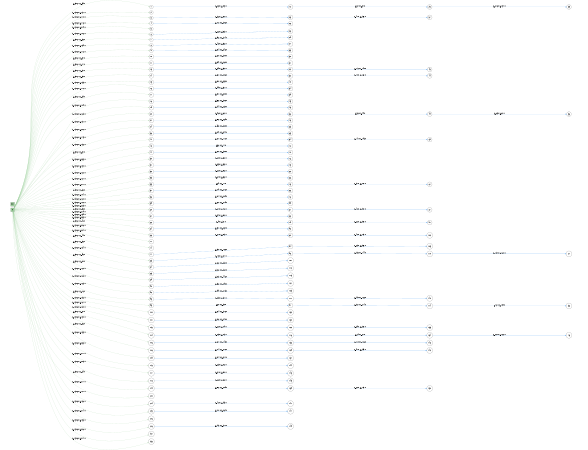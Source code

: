 digraph D {
rankdir=LR
size="4,3"
ratio="fill"
node[color="black",shape="square",fillcolor="darkseagreen3",style="filled"]
 0
 N1
 node[color="black",shape="circle",style=""]
 
edge[style="solid"]
edge[style="solid"]
0->1[label="c=1506.0,t=59.0",color="darkseagreen3"] 
edge[style="solid"]
1->12[label="c=23.0,t=105.0",color="dodgerblue2"] 
edge[style="solid"]
12->25[label="c=57.0,t=57.0",color="dodgerblue2"] 
edge[style="solid"]
25->35[label="c=218.0,t=154.0",color="dodgerblue2"] 
edge[style="solid"]
0->2[label="c=1506.0,t=137.0",color="darkseagreen3"] 
edge[style="solid"]
0->3[label="c=1506.0,t=110.0",color="darkseagreen3"] 
edge[style="solid"]
3->23[label="c=56.0,t=200.0",color="dodgerblue2"] 
edge[style="solid"]
23->37[label="c=41.0,t=136.0",color="dodgerblue2"] 
edge[style="solid"]
0->4[label="c=1506.0,t=146.0",color="darkseagreen3"] 
edge[style="solid"]
4->28[label="c=172.0,t=306.0",color="dodgerblue2"] 
edge[style="solid"]
0->5[label="c=1506.0,t=219.0",color="darkseagreen3"] 
edge[style="solid"]
0->6[label="c=1506.0,t=106.0",color="darkseagreen3"] 
edge[style="solid"]
6->26[label="c=86.0,t=303.0",color="dodgerblue2"] 
edge[style="solid"]
0->7[label="c=1506.0,t=38.0",color="darkseagreen3"] 
edge[style="solid"]
7->29[label="c=296.0,t=374.0",color="dodgerblue2"] 
edge[style="solid"]
0->8[label="c=1506.0,t=159.0",color="darkseagreen3"] 
edge[style="solid"]
8->27[label="c=43.0,t=236.0",color="dodgerblue2"] 
edge[style="solid"]
0->9[label="c=1506.0,t=118.0",color="darkseagreen3"] 
edge[style="solid"]
9->33[label="c=224.0,t=346.0",color="dodgerblue2"] 
edge[style="solid"]
0->10[label="c=1506.0,t=57.0",color="darkseagreen3"] 
edge[style="solid"]
10->30[label="c=180.0,t=300.0",color="dodgerblue2"] 
edge[style="solid"]
0->11[label="c=1506.0,t=77.0",color="darkseagreen3"] 
edge[style="solid"]
11->31[label="c=229.0,t=280.0",color="dodgerblue2"] 
edge[style="solid"]
0->13[label="c=1506.0,t=31.0",color="darkseagreen3"] 
edge[style="solid"]
13->22[label="c=59.0,t=152.0",color="dodgerblue2"] 
edge[style="solid"]
22->43[label="c=173.0,t=190.0",color="dodgerblue2"] 
edge[style="solid"]
0->14[label="c=1506.0,t=50.0",color="darkseagreen3"] 
edge[style="solid"]
14->32[label="c=261.0,t=206.0",color="dodgerblue2"] 
edge[style="solid"]
32->44[label="c=70.0,t=182.0",color="dodgerblue2"] 
edge[style="solid"]
0->15[label="c=1506.0,t=135.0",color="darkseagreen3"] 
edge[style="solid"]
15->40[label="c=200.0,t=332.0",color="dodgerblue2"] 
edge[style="solid"]
0->16[label="c=1506.0,t=172.0",color="darkseagreen3"] 
edge[style="solid"]
16->34[label="c=99.0,t=231.0",color="dodgerblue2"] 
edge[style="solid"]
0->17[label="c=1506.0,t=89.0",color="darkseagreen3"] 
edge[style="solid"]
17->39[label="c=201.0,t=300.0",color="dodgerblue2"] 
edge[style="solid"]
0->18[label="c=1506.0,t=109.0",color="darkseagreen3"] 
edge[style="solid"]
18->45[label="c=386.0,t=328.0",color="dodgerblue2"] 
edge[style="solid"]
0->19[label="c=1506.0,t=165.0",color="darkseagreen3"] 
edge[style="solid"]
19->48[label="c=244.0,t=230.0",color="dodgerblue2"] 
edge[style="solid"]
0->20[label="c=1506.0,t=151.0",color="darkseagreen3"] 
edge[style="solid"]
20->36[label="c=98.0,t=182.0",color="dodgerblue2"] 
edge[style="solid"]
36->49[label="c=33.0,t=49.0",color="dodgerblue2"] 
edge[style="solid"]
49->56[label="c=85.0,t=82.0",color="dodgerblue2"] 
edge[style="solid"]
0->21[label="c=1506.0,t=202.0",color="darkseagreen3"] 
edge[style="solid"]
21->46[label="c=208.0,t=269.0",color="dodgerblue2"] 
edge[style="solid"]
0->24[label="c=1506.0,t=145.0",color="darkseagreen3"] 
edge[style="solid"]
24->63[label="c=433.0,t=320.0",color="dodgerblue2"] 
edge[style="solid"]
0->38[label="c=1506.0,t=136.0",color="darkseagreen3"] 
edge[style="solid"]
38->65[label="c=219.0,t=344.0",color="dodgerblue2"] 
edge[style="solid"]
0->41[label="c=1506.0,t=51.0",color="darkseagreen3"] 
edge[style="solid"]
41->54[label="c=127.0,t=112.0",color="dodgerblue2"] 
edge[style="solid"]
54->69[label="c=141.0,t=193.0",color="dodgerblue2"] 
edge[style="solid"]
0->42[label="c=1506.0,t=235.0",color="darkseagreen3"] 
edge[style="solid"]
42->72[label="c=36.0,t=77.0",color="dodgerblue2"] 
edge[style="solid"]
0->47[label="c=1506.0,t=150.0",color="darkseagreen3"] 
edge[style="solid"]
47->70[label="c=120.0,t=300.0",color="dodgerblue2"] 
edge[style="solid"]
0->50[label="c=1506.0,t=182.0",color="darkseagreen3"] 
edge[style="solid"]
50->76[label="c=60.0,t=282.0",color="dodgerblue2"] 
edge[style="solid"]
0->51[label="c=1506.0,t=167.0",color="darkseagreen3"] 
edge[style="solid"]
51->75[label="c=35.0,t=153.0",color="dodgerblue2"] 
edge[style="solid"]
0->52[label="c=1506.0,t=217.0",color="darkseagreen3"] 
edge[style="solid"]
52->82[label="c=82.0,t=206.0",color="dodgerblue2"] 
edge[style="solid"]
0->53[label="c=1506.0,t=83.0",color="darkseagreen3"] 
edge[style="solid"]
53->66[label="c=64.0,t=268.0",color="dodgerblue2"] 
edge[style="solid"]
0->55[label="c=1506.0,t=104.0",color="darkseagreen3"] 
edge[style="solid"]
55->73[label="c=29.0,t=77.0",color="dodgerblue2"] 
edge[style="solid"]
73->81[label="c=51.0,t=212.0",color="dodgerblue2"] 
edge[style="solid"]
0->57[label="c=1506.0,t=180.0",color="darkseagreen3"] 
edge[style="solid"]
57->86[label="c=119.0,t=278.0",color="dodgerblue2"] 
edge[style="solid"]
0->58[label="c=1506.0,t=122.0",color="darkseagreen3"] 
edge[style="solid"]
58->78[label="c=104.0,t=209.0",color="dodgerblue2"] 
edge[style="solid"]
0->59[label="c=1506.0,t=225.0",color="darkseagreen3"] 
edge[style="solid"]
59->99[label="c=160.0,t=219.0",color="dodgerblue2"] 
edge[style="solid"]
0->60[label="c=1506.0,t=35.0",color="darkseagreen3"] 
edge[style="solid"]
60->67[label="c=67.0,t=176.0",color="dodgerblue2"] 
edge[style="solid"]
67->87[label="c=42.0,t=257.0",color="dodgerblue2"] 
edge[style="solid"]
0->61[label="c=1506.0,t=219.0",color="darkseagreen3"] 
edge[style="solid"]
61->88[label="c=54.0,t=202.0",color="dodgerblue2"] 
edge[style="solid"]
0->62[label="c=1506.0,t=159.0",color="darkseagreen3"] 
edge[style="solid"]
62->79[label="c=9.0,t=57.0",color="dodgerblue2"] 
edge[style="solid"]
79->91[label="c=82.0,t=250.0",color="dodgerblue2"] 
edge[style="solid"]
0->64[label="c=1506.0,t=235.0",color="darkseagreen3"] 
edge[style="solid"]
64->98[label="c=151.0,t=237.0",color="dodgerblue2"] 
edge[style="solid"]
0->68[label="c=1506.0,t=43.0",color="darkseagreen3"] 
edge[style="solid"]
68->80[label="c=67.0,t=213.0",color="dodgerblue2"] 
edge[style="solid"]
80->102[label="c=42.0,t=175.0",color="dodgerblue2"] 
edge[style="solid"]
0->71[label="c=1506.0,t=226.0",color="darkseagreen3"] 
edge[style="solid"]
0->74[label="c=1506.0,t=224.0",color="darkseagreen3"] 
edge[style="solid"]
0->77[label="c=1506.0,t=44.0",color="darkseagreen3"] 
edge[style="solid"]
77->94[label="c=132.0,t=188.0",color="dodgerblue2"] 
edge[style="solid"]
94->105[label="c=63.0,t=236.0",color="dodgerblue2"] 
edge[style="solid"]
0->83[label="c=1506.0,t=36.0",color="darkseagreen3"] 
edge[style="solid"]
83->96[label="c=75.0,t=127.0",color="dodgerblue2"] 
edge[style="solid"]
96->110[label="c=155.0,t=144.0",color="dodgerblue2"] 
edge[style="solid"]
110->127[label="c=157.0,t=160.0",color="dodgerblue2"] 
edge[style="solid"]
0->84[label="c=1506.0,t=134.0",color="darkseagreen3"] 
edge[style="solid"]
84->107[label="c=168.0,t=331.0",color="dodgerblue2"] 
edge[style="solid"]
0->85[label="c=1506.0,t=95.0",color="darkseagreen3"] 
edge[style="solid"]
85->112[label="c=316.0,t=381.0",color="dodgerblue2"] 
edge[style="solid"]
0->89[label="c=1506.0,t=20.0",color="darkseagreen3"] 
edge[style="solid"]
89->113[label="c=373.0,t=446.0",color="dodgerblue2"] 
edge[style="solid"]
0->90[label="c=1506.0,t=182.0",color="darkseagreen3"] 
edge[style="solid"]
90->121[label="c=256.0,t=290.0",color="dodgerblue2"] 
edge[style="solid"]
0->92[label="c=1506.0,t=183.0",color="darkseagreen3"] 
edge[style="solid"]
92->123[label="c=199.0,t=275.0",color="dodgerblue2"] 
edge[style="solid"]
0->93[label="c=1506.0,t=163.0",color="darkseagreen3"] 
edge[style="solid"]
93->111[label="c=35.0,t=137.0",color="dodgerblue2"] 
edge[style="solid"]
111->140[label="c=192.0,t=166.0",color="dodgerblue2"] 
edge[style="solid"]
0->95[label="c=1506.0,t=16.0",color="darkseagreen3"] 
edge[style="solid"]
95->97[label="c=22.0,t=52.0",color="dodgerblue2"] 
edge[style="solid"]
97->114[label="c=257.0,t=274.0",color="dodgerblue2"] 
edge[style="solid"]
114->136[label="c=78.0,t=129.0",color="dodgerblue2"] 
edge[style="solid"]
0->100[label="c=1506.0,t=158.0",color="darkseagreen3"] 
edge[style="solid"]
100->132[label="c=164.0,t=316.0",color="dodgerblue2"] 
edge[style="solid"]
0->101[label="c=1506.0,t=161.0",color="darkseagreen3"] 
edge[style="solid"]
101->130[label="c=126.0,t=240.0",color="dodgerblue2"] 
edge[style="solid"]
0->103[label="c=1506.0,t=130.0",color="darkseagreen3"] 
edge[style="solid"]
103->122[label="c=62.0,t=119.0",color="dodgerblue2"] 
edge[style="solid"]
122->135[label="c=39.0,t=230.0",color="dodgerblue2"] 
edge[style="solid"]
0->104[label="c=1506.0,t=61.0",color="darkseagreen3"] 
edge[style="solid"]
104->116[label="c=25.0,t=113.0",color="dodgerblue2"] 
edge[style="solid"]
116->134[label="c=84.0,t=87.0",color="dodgerblue2"] 
edge[style="solid"]
134->146[label="c=227.0,t=188.0",color="dodgerblue2"] 
edge[style="solid"]
0->106[label="c=1506.0,t=150.0",color="darkseagreen3"] 
edge[style="solid"]
106->138[label="c=187.0,t=145.0",color="dodgerblue2"] 
edge[style="solid"]
138->148[label="c=172.0,t=126.0",color="dodgerblue2"] 
edge[style="solid"]
0->108[label="c=1506.0,t=36.0",color="darkseagreen3"] 
edge[style="solid"]
108->129[label="c=174.0,t=212.0",color="dodgerblue2"] 
edge[style="solid"]
129->142[label="c=97.0,t=159.0",color="dodgerblue2"] 
edge[style="solid"]
0->109[label="c=1506.0,t=155.0",color="darkseagreen3"] 
edge[style="solid"]
109->137[label="c=124.0,t=317.0",color="dodgerblue2"] 
edge[style="solid"]
0->115[label="c=1506.0,t=233.0",color="darkseagreen3"] 
edge[style="solid"]
115->144[label="c=63.0,t=218.0",color="dodgerblue2"] 
edge[style="solid"]
0->117[label="c=1506.0,t=211.0",color="darkseagreen3"] 
edge[style="solid"]
117->143[label="c=31.0,t=200.0",color="dodgerblue2"] 
edge[style="solid"]
0->118[label="c=1506.0,t=205.0",color="darkseagreen3"] 
edge[style="solid"]
118->145[label="c=68.0,t=188.0",color="dodgerblue2"] 
edge[style="solid"]
0->119[label="c=1506.0,t=34.0",color="darkseagreen3"] 
edge[style="solid"]
119->139[label="c=206.0,t=209.0",color="dodgerblue2"] 
edge[style="solid"]
139->150[label="c=62.0,t=115.0",color="dodgerblue2"] 
edge[style="solid"]
0->120[label="c=1506.0,t=217.0",color="darkseagreen3"] 
edge[style="solid"]
0->124[label="c=1506.0,t=127.0",color="darkseagreen3"] 
edge[style="solid"]
124->141[label="c=42.0,t=245.0",color="dodgerblue2"] 
edge[style="solid"]
0->125[label="c=1506.0,t=138.0",color="darkseagreen3"] 
edge[style="solid"]
125->147[label="c=110.0,t=264.0",color="dodgerblue2"] 
edge[style="solid"]
0->126[label="c=1506.0,t=214.0",color="darkseagreen3"] 
edge[style="solid"]
0->128[label="c=1506.0,t=153.0",color="darkseagreen3"] 
edge[style="solid"]
128->149[label="c=146.0,t=311.0",color="dodgerblue2"] 
edge[style="solid"]
0->131[label="c=1506.0,t=228.0",color="darkseagreen3"] 
edge[style="solid"]
0->133[label="c=1506.0,t=214.0",color="darkseagreen3"] 
}